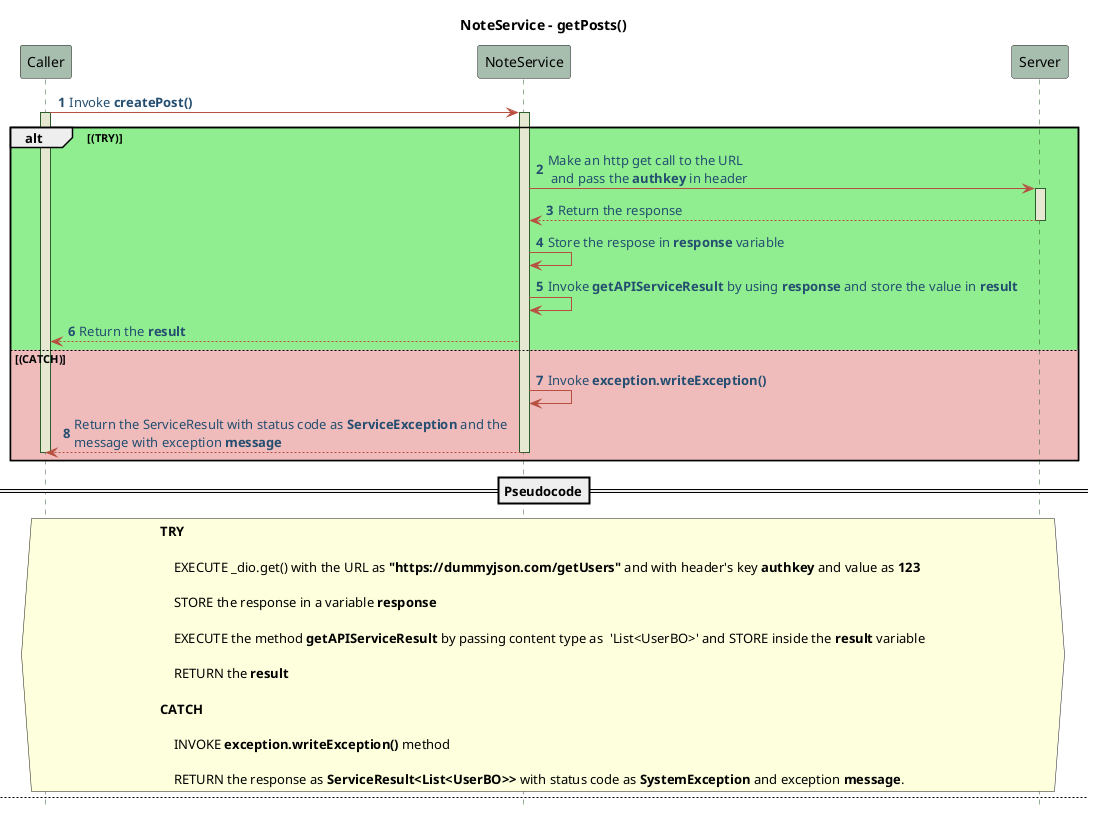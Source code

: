 @startuml NoteService-Sequence-Pseudo

!define POSITIVERESPONSE 90EE90
!define NEGATIVEERESPONSE EFBBBB
!define NUETRALRESPONSE F2DC79

skinparam sequence{
    ParticipantBackgroundColor #A7BEAE
    LifeLineBackgroundColor #E7E8D1
    LifeLineBorderColor #2C5F2D
    ActorBackgroundColor #FC766AFF
    ActorBorderColor #FC766AFF
    ArrowColor #B85042
    ArrowFontColor #234E70
}

title   **NoteService - createPost()**
autonumber 1
hide footbox
Caller -> NoteService: Invoke **createPost()**
activate Caller
activate NoteService
alt #POSITIVERESPONSE (TRY)
    NoteService -> Server : Make an http get call to the URL \n and pass the **authkey** in header
    activate Server
    Server --> NoteService : Return the response
    deactivate Server
    NoteService -> NoteService : Store the respose in **response** variable
    NoteService -> NoteService : Invoke **getAPIServiceResult** by using **response** and store the value in **result**
    NoteService --> Caller : Return the **result**
else #NEGATIVEERESPONSE (CATCH)
    NoteService -> NoteService : Invoke **exception.writeException()**
    NoteService --> Caller: Return the ServiceResult with status code as **ServiceException** and the\nmessage with exception **message**
    deactivate NoteService
    deactivate Caller
end

==Pseudocode==
hnote across
    **TRY** 
      
        EXECUTE _dio.get() with the URL as **"https://dummyjson.com/getUsers"** and with header's key **authkey** and value as **123**
       
        STORE the response in a variable **response**
        
        EXECUTE the method **getAPIServiceResult** by passing content type as  'List<UserBO>' and STORE inside the **result** variable
       
        RETURN the **result**
    
    **CATCH**
        
        INVOKE **exception.writeException()** method
        
        RETURN the response as **ServiceResult<List<UserBO>>** with status code as **SystemException** and exception **message**.
end note

newpage

!define POSITIVERESPONSE 90EE90
!define NEGATIVEERESPONSE EFBBBB
!define NUETRALRESPONSE F2DC79

skinparam sequence{
    ParticipantBackgroundColor #A7BEAE
    LifeLineBackgroundColor #E7E8D1
    LifeLineBorderColor #2C5F2D
    ActorBackgroundColor #FC766AFF
    ActorBorderColor #FC766AFF
    ArrowColor #B85042
    ArrowFontColor #234E70
}

title   **NoteService - getPosts()**
autonumber 1
hide footbox
Caller -> NoteService: Invoke **getUserDetail()**
activate Caller
activate NoteService
alt #POSITIVERESPONSE (TRY)
    NoteService -> Server : Make an http get call to the URL \n and pass the **authkey** in header
    activate Server
    Server --> NoteService : Return the response
    deactivate Server
    NoteService -> NoteService : Store the respose in **response** variable
    NoteService -> NoteService : Invoke **getAPIServiceResult** by using **response** and store the value in **result**
    NoteService --> Caller : Return the **result**
else #NEGATIVEERESPONSE (CATCH)
    NoteService -> NoteService : Invoke **exception.writeException()**
    NoteService --> Caller: Return the ServiceResult with status code as **ServiceException** and the\nmessage with exception **message**
    deactivate NoteService
    deactivate Caller
end

==Pseudocode==
hnote across
    **TRY** 
      
        EXECUTE _dio.get() with the URL as **"https://dummyjson.com/getUsers"** and with header's key **authkey** and value as **123**
       
        STORE the response in a variable **response**
        
        EXECUTE the method **getAPIServiceResult** by passing content type as  'List<UserBO>' and STORE inside the **result** variable
       
        RETURN the **result**
    
    **CATCH**
        
        INVOKE **exception.writeException()** method
        
        RETURN the response as **ServiceResult<List<UserBO>>** with status code as **SystemException** and exception **message**.
end note
 
 @enduml

